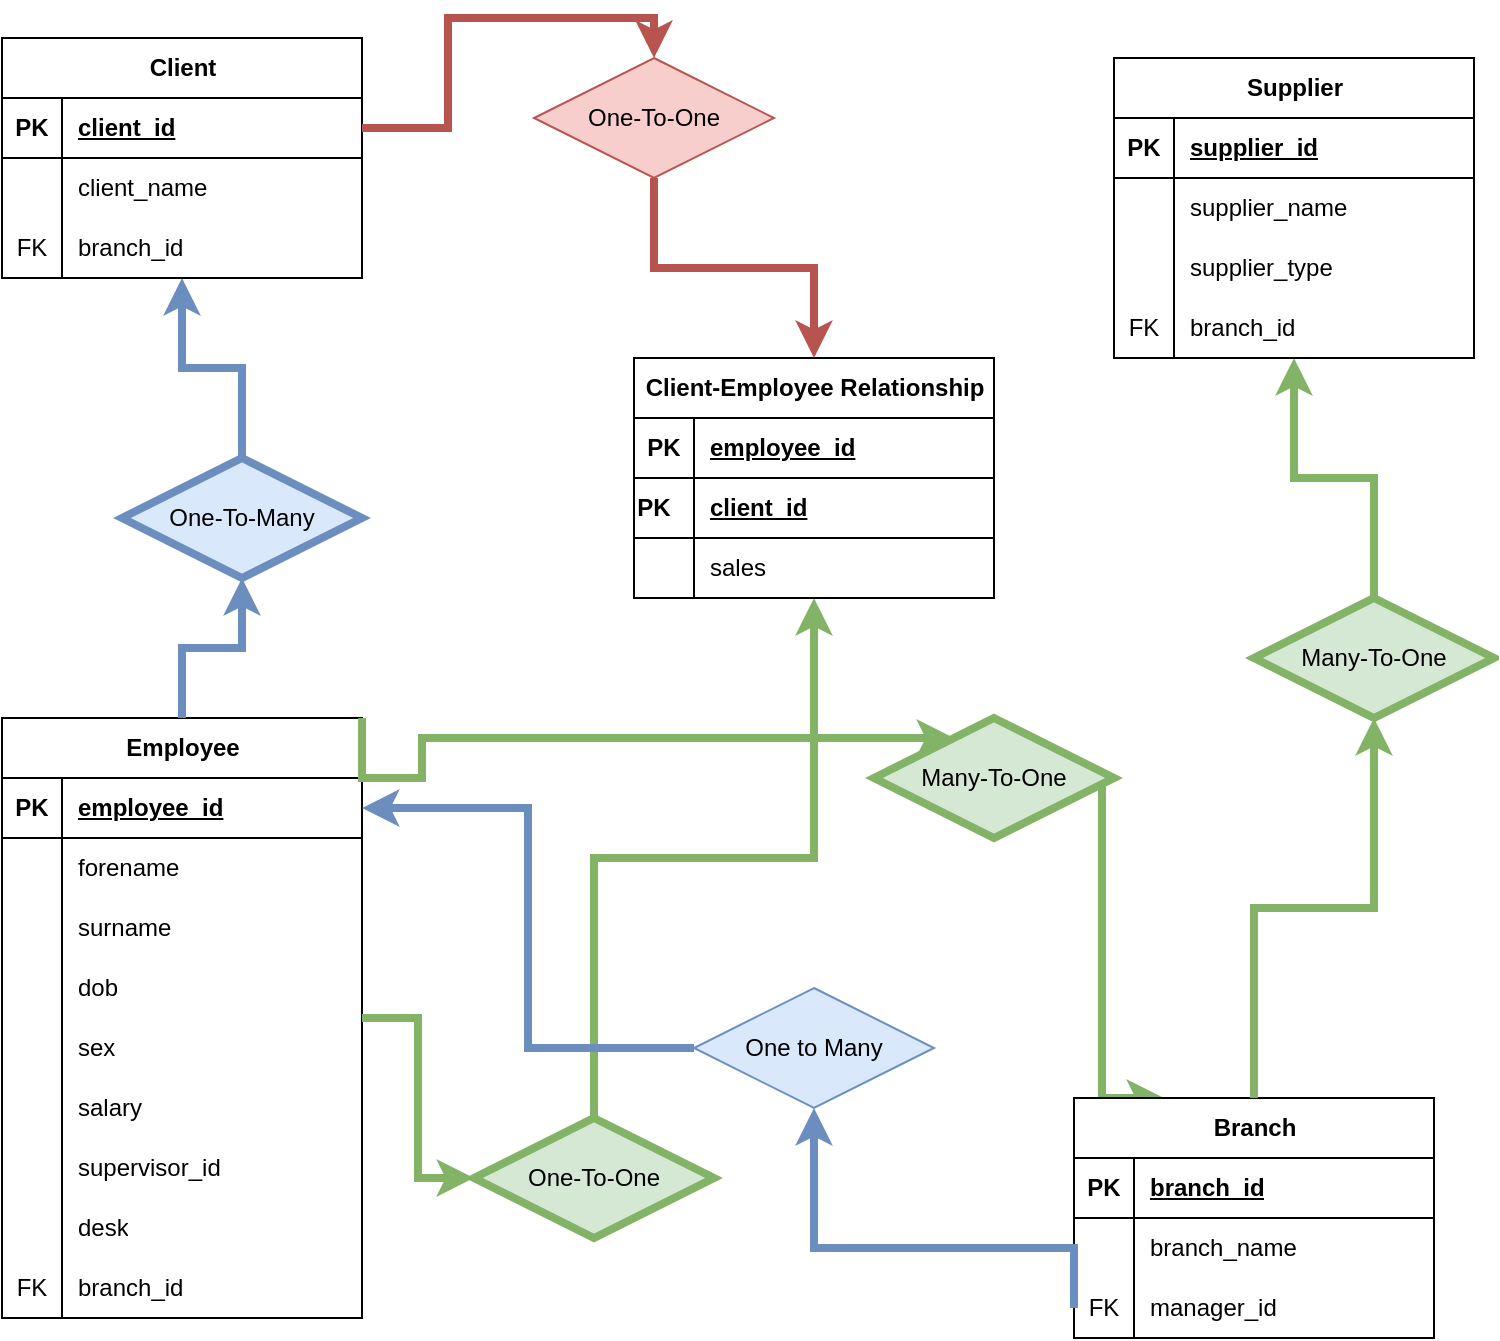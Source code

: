 <mxfile version="22.1.21" type="github">
  <diagram name="Page-1" id="Ivd2kN72ZXVBFJzlv6gM">
    <mxGraphModel dx="1222" dy="705" grid="1" gridSize="10" guides="1" tooltips="1" connect="1" arrows="1" fold="1" page="1" pageScale="1" pageWidth="827" pageHeight="1169" math="0" shadow="0">
      <root>
        <mxCell id="0" />
        <mxCell id="1" parent="0" />
        <mxCell id="-5LvpAaxsUJWu0j_Ak5H-147" value="" style="edgeStyle=orthogonalEdgeStyle;rounded=0;orthogonalLoop=1;jettySize=auto;html=1;fillColor=#dae8fc;strokeColor=#6c8ebf;strokeWidth=4;" parent="1" source="-5LvpAaxsUJWu0j_Ak5H-156" target="-5LvpAaxsUJWu0j_Ak5H-119" edge="1">
          <mxGeometry relative="1" as="geometry" />
        </mxCell>
        <mxCell id="-5LvpAaxsUJWu0j_Ak5H-160" style="edgeStyle=orthogonalEdgeStyle;rounded=0;orthogonalLoop=1;jettySize=auto;html=1;exitX=1;exitY=0;exitDx=0;exitDy=0;entryX=0.25;entryY=0;entryDx=0;entryDy=0;fillColor=#d5e8d4;strokeColor=#82b366;strokeWidth=4;" parent="1" source="-5LvpAaxsUJWu0j_Ak5H-162" target="-5LvpAaxsUJWu0j_Ak5H-53" edge="1">
          <mxGeometry relative="1" as="geometry">
            <Array as="points">
              <mxPoint x="574" y="420" />
            </Array>
          </mxGeometry>
        </mxCell>
        <mxCell id="5ivdKzWZ7dn-Rxlnc6gJ-32" value="" style="edgeStyle=orthogonalEdgeStyle;rounded=0;orthogonalLoop=1;jettySize=auto;html=1;fillColor=#d5e8d4;strokeColor=#82b366;strokeWidth=4;" edge="1" parent="1" source="5ivdKzWZ7dn-Rxlnc6gJ-54" target="5ivdKzWZ7dn-Rxlnc6gJ-4">
          <mxGeometry relative="1" as="geometry" />
        </mxCell>
        <mxCell id="-5LvpAaxsUJWu0j_Ak5H-7" value="Employee" style="shape=table;startSize=30;container=1;collapsible=1;childLayout=tableLayout;fixedRows=1;rowLines=0;fontStyle=1;align=center;resizeLast=1;html=1;" parent="1" vertex="1">
          <mxGeometry x="24" y="390" width="180" height="300" as="geometry" />
        </mxCell>
        <mxCell id="-5LvpAaxsUJWu0j_Ak5H-8" value="" style="shape=tableRow;horizontal=0;startSize=0;swimlaneHead=0;swimlaneBody=0;fillColor=none;collapsible=0;dropTarget=0;points=[[0,0.5],[1,0.5]];portConstraint=eastwest;top=0;left=0;right=0;bottom=1;" parent="-5LvpAaxsUJWu0j_Ak5H-7" vertex="1">
          <mxGeometry y="30" width="180" height="30" as="geometry" />
        </mxCell>
        <mxCell id="-5LvpAaxsUJWu0j_Ak5H-9" value="PK" style="shape=partialRectangle;connectable=0;fillColor=none;top=0;left=0;bottom=0;right=0;fontStyle=1;overflow=hidden;whiteSpace=wrap;html=1;" parent="-5LvpAaxsUJWu0j_Ak5H-8" vertex="1">
          <mxGeometry width="30" height="30" as="geometry">
            <mxRectangle width="30" height="30" as="alternateBounds" />
          </mxGeometry>
        </mxCell>
        <mxCell id="-5LvpAaxsUJWu0j_Ak5H-10" value="employee_id" style="shape=partialRectangle;connectable=0;fillColor=none;top=0;left=0;bottom=0;right=0;align=left;spacingLeft=6;fontStyle=5;overflow=hidden;whiteSpace=wrap;html=1;" parent="-5LvpAaxsUJWu0j_Ak5H-8" vertex="1">
          <mxGeometry x="30" width="150" height="30" as="geometry">
            <mxRectangle width="150" height="30" as="alternateBounds" />
          </mxGeometry>
        </mxCell>
        <mxCell id="-5LvpAaxsUJWu0j_Ak5H-11" value="" style="shape=tableRow;horizontal=0;startSize=0;swimlaneHead=0;swimlaneBody=0;fillColor=none;collapsible=0;dropTarget=0;points=[[0,0.5],[1,0.5]];portConstraint=eastwest;top=0;left=0;right=0;bottom=0;" parent="-5LvpAaxsUJWu0j_Ak5H-7" vertex="1">
          <mxGeometry y="60" width="180" height="30" as="geometry" />
        </mxCell>
        <mxCell id="-5LvpAaxsUJWu0j_Ak5H-12" value="" style="shape=partialRectangle;connectable=0;fillColor=none;top=0;left=0;bottom=0;right=0;editable=1;overflow=hidden;whiteSpace=wrap;html=1;" parent="-5LvpAaxsUJWu0j_Ak5H-11" vertex="1">
          <mxGeometry width="30" height="30" as="geometry">
            <mxRectangle width="30" height="30" as="alternateBounds" />
          </mxGeometry>
        </mxCell>
        <mxCell id="-5LvpAaxsUJWu0j_Ak5H-13" value="forename" style="shape=partialRectangle;connectable=0;fillColor=none;top=0;left=0;bottom=0;right=0;align=left;spacingLeft=6;overflow=hidden;whiteSpace=wrap;html=1;" parent="-5LvpAaxsUJWu0j_Ak5H-11" vertex="1">
          <mxGeometry x="30" width="150" height="30" as="geometry">
            <mxRectangle width="150" height="30" as="alternateBounds" />
          </mxGeometry>
        </mxCell>
        <mxCell id="-5LvpAaxsUJWu0j_Ak5H-14" value="" style="shape=tableRow;horizontal=0;startSize=0;swimlaneHead=0;swimlaneBody=0;fillColor=none;collapsible=0;dropTarget=0;points=[[0,0.5],[1,0.5]];portConstraint=eastwest;top=0;left=0;right=0;bottom=0;" parent="-5LvpAaxsUJWu0j_Ak5H-7" vertex="1">
          <mxGeometry y="90" width="180" height="30" as="geometry" />
        </mxCell>
        <mxCell id="-5LvpAaxsUJWu0j_Ak5H-15" value="" style="shape=partialRectangle;connectable=0;fillColor=none;top=0;left=0;bottom=0;right=0;editable=1;overflow=hidden;whiteSpace=wrap;html=1;" parent="-5LvpAaxsUJWu0j_Ak5H-14" vertex="1">
          <mxGeometry width="30" height="30" as="geometry">
            <mxRectangle width="30" height="30" as="alternateBounds" />
          </mxGeometry>
        </mxCell>
        <mxCell id="-5LvpAaxsUJWu0j_Ak5H-16" value="surname" style="shape=partialRectangle;connectable=0;fillColor=none;top=0;left=0;bottom=0;right=0;align=left;spacingLeft=6;overflow=hidden;whiteSpace=wrap;html=1;" parent="-5LvpAaxsUJWu0j_Ak5H-14" vertex="1">
          <mxGeometry x="30" width="150" height="30" as="geometry">
            <mxRectangle width="150" height="30" as="alternateBounds" />
          </mxGeometry>
        </mxCell>
        <mxCell id="-5LvpAaxsUJWu0j_Ak5H-17" value="" style="shape=tableRow;horizontal=0;startSize=0;swimlaneHead=0;swimlaneBody=0;fillColor=none;collapsible=0;dropTarget=0;points=[[0,0.5],[1,0.5]];portConstraint=eastwest;top=0;left=0;right=0;bottom=0;" parent="-5LvpAaxsUJWu0j_Ak5H-7" vertex="1">
          <mxGeometry y="120" width="180" height="30" as="geometry" />
        </mxCell>
        <mxCell id="-5LvpAaxsUJWu0j_Ak5H-18" value="" style="shape=partialRectangle;connectable=0;fillColor=none;top=0;left=0;bottom=0;right=0;editable=1;overflow=hidden;whiteSpace=wrap;html=1;" parent="-5LvpAaxsUJWu0j_Ak5H-17" vertex="1">
          <mxGeometry width="30" height="30" as="geometry">
            <mxRectangle width="30" height="30" as="alternateBounds" />
          </mxGeometry>
        </mxCell>
        <mxCell id="-5LvpAaxsUJWu0j_Ak5H-19" value="dob" style="shape=partialRectangle;connectable=0;fillColor=none;top=0;left=0;bottom=0;right=0;align=left;spacingLeft=6;overflow=hidden;whiteSpace=wrap;html=1;" parent="-5LvpAaxsUJWu0j_Ak5H-17" vertex="1">
          <mxGeometry x="30" width="150" height="30" as="geometry">
            <mxRectangle width="150" height="30" as="alternateBounds" />
          </mxGeometry>
        </mxCell>
        <mxCell id="-5LvpAaxsUJWu0j_Ak5H-37" style="shape=tableRow;horizontal=0;startSize=0;swimlaneHead=0;swimlaneBody=0;fillColor=none;collapsible=0;dropTarget=0;points=[[0,0.5],[1,0.5]];portConstraint=eastwest;top=0;left=0;right=0;bottom=0;" parent="-5LvpAaxsUJWu0j_Ak5H-7" vertex="1">
          <mxGeometry y="150" width="180" height="30" as="geometry" />
        </mxCell>
        <mxCell id="-5LvpAaxsUJWu0j_Ak5H-38" style="shape=partialRectangle;connectable=0;fillColor=none;top=0;left=0;bottom=0;right=0;editable=1;overflow=hidden;whiteSpace=wrap;html=1;" parent="-5LvpAaxsUJWu0j_Ak5H-37" vertex="1">
          <mxGeometry width="30" height="30" as="geometry">
            <mxRectangle width="30" height="30" as="alternateBounds" />
          </mxGeometry>
        </mxCell>
        <mxCell id="-5LvpAaxsUJWu0j_Ak5H-39" value="sex&lt;span style=&quot;white-space: pre;&quot;&gt;&#x9;&lt;/span&gt;" style="shape=partialRectangle;connectable=0;fillColor=none;top=0;left=0;bottom=0;right=0;align=left;spacingLeft=6;overflow=hidden;whiteSpace=wrap;html=1;" parent="-5LvpAaxsUJWu0j_Ak5H-37" vertex="1">
          <mxGeometry x="30" width="150" height="30" as="geometry">
            <mxRectangle width="150" height="30" as="alternateBounds" />
          </mxGeometry>
        </mxCell>
        <mxCell id="-5LvpAaxsUJWu0j_Ak5H-40" style="shape=tableRow;horizontal=0;startSize=0;swimlaneHead=0;swimlaneBody=0;fillColor=none;collapsible=0;dropTarget=0;points=[[0,0.5],[1,0.5]];portConstraint=eastwest;top=0;left=0;right=0;bottom=0;" parent="-5LvpAaxsUJWu0j_Ak5H-7" vertex="1">
          <mxGeometry y="180" width="180" height="30" as="geometry" />
        </mxCell>
        <mxCell id="-5LvpAaxsUJWu0j_Ak5H-41" style="shape=partialRectangle;connectable=0;fillColor=none;top=0;left=0;bottom=0;right=0;editable=1;overflow=hidden;whiteSpace=wrap;html=1;" parent="-5LvpAaxsUJWu0j_Ak5H-40" vertex="1">
          <mxGeometry width="30" height="30" as="geometry">
            <mxRectangle width="30" height="30" as="alternateBounds" />
          </mxGeometry>
        </mxCell>
        <mxCell id="-5LvpAaxsUJWu0j_Ak5H-42" value="salary" style="shape=partialRectangle;connectable=0;fillColor=none;top=0;left=0;bottom=0;right=0;align=left;spacingLeft=6;overflow=hidden;whiteSpace=wrap;html=1;" parent="-5LvpAaxsUJWu0j_Ak5H-40" vertex="1">
          <mxGeometry x="30" width="150" height="30" as="geometry">
            <mxRectangle width="150" height="30" as="alternateBounds" />
          </mxGeometry>
        </mxCell>
        <mxCell id="-5LvpAaxsUJWu0j_Ak5H-43" style="shape=tableRow;horizontal=0;startSize=0;swimlaneHead=0;swimlaneBody=0;fillColor=none;collapsible=0;dropTarget=0;points=[[0,0.5],[1,0.5]];portConstraint=eastwest;top=0;left=0;right=0;bottom=0;" parent="-5LvpAaxsUJWu0j_Ak5H-7" vertex="1">
          <mxGeometry y="210" width="180" height="30" as="geometry" />
        </mxCell>
        <mxCell id="-5LvpAaxsUJWu0j_Ak5H-44" style="shape=partialRectangle;connectable=0;fillColor=none;top=0;left=0;bottom=0;right=0;editable=1;overflow=hidden;whiteSpace=wrap;html=1;" parent="-5LvpAaxsUJWu0j_Ak5H-43" vertex="1">
          <mxGeometry width="30" height="30" as="geometry">
            <mxRectangle width="30" height="30" as="alternateBounds" />
          </mxGeometry>
        </mxCell>
        <mxCell id="-5LvpAaxsUJWu0j_Ak5H-45" value="supervisor_id" style="shape=partialRectangle;connectable=0;fillColor=none;top=0;left=0;bottom=0;right=0;align=left;spacingLeft=6;overflow=hidden;whiteSpace=wrap;html=1;" parent="-5LvpAaxsUJWu0j_Ak5H-43" vertex="1">
          <mxGeometry x="30" width="150" height="30" as="geometry">
            <mxRectangle width="150" height="30" as="alternateBounds" />
          </mxGeometry>
        </mxCell>
        <mxCell id="-5LvpAaxsUJWu0j_Ak5H-113" style="shape=tableRow;horizontal=0;startSize=0;swimlaneHead=0;swimlaneBody=0;fillColor=none;collapsible=0;dropTarget=0;points=[[0,0.5],[1,0.5]];portConstraint=eastwest;top=0;left=0;right=0;bottom=0;" parent="-5LvpAaxsUJWu0j_Ak5H-7" vertex="1">
          <mxGeometry y="240" width="180" height="30" as="geometry" />
        </mxCell>
        <mxCell id="-5LvpAaxsUJWu0j_Ak5H-114" style="shape=partialRectangle;connectable=0;fillColor=none;top=0;left=0;bottom=0;right=0;editable=1;overflow=hidden;whiteSpace=wrap;html=1;" parent="-5LvpAaxsUJWu0j_Ak5H-113" vertex="1">
          <mxGeometry width="30" height="30" as="geometry">
            <mxRectangle width="30" height="30" as="alternateBounds" />
          </mxGeometry>
        </mxCell>
        <mxCell id="-5LvpAaxsUJWu0j_Ak5H-115" value="desk" style="shape=partialRectangle;connectable=0;fillColor=none;top=0;left=0;bottom=0;right=0;align=left;spacingLeft=6;overflow=hidden;whiteSpace=wrap;html=1;" parent="-5LvpAaxsUJWu0j_Ak5H-113" vertex="1">
          <mxGeometry x="30" width="150" height="30" as="geometry">
            <mxRectangle width="150" height="30" as="alternateBounds" />
          </mxGeometry>
        </mxCell>
        <mxCell id="-5LvpAaxsUJWu0j_Ak5H-46" style="shape=tableRow;horizontal=0;startSize=0;swimlaneHead=0;swimlaneBody=0;fillColor=none;collapsible=0;dropTarget=0;points=[[0,0.5],[1,0.5]];portConstraint=eastwest;top=0;left=0;right=0;bottom=0;" parent="-5LvpAaxsUJWu0j_Ak5H-7" vertex="1">
          <mxGeometry y="270" width="180" height="30" as="geometry" />
        </mxCell>
        <mxCell id="-5LvpAaxsUJWu0j_Ak5H-47" value="FK" style="shape=partialRectangle;connectable=0;fillColor=none;top=0;left=0;bottom=0;right=0;editable=1;overflow=hidden;whiteSpace=wrap;html=1;" parent="-5LvpAaxsUJWu0j_Ak5H-46" vertex="1">
          <mxGeometry width="30" height="30" as="geometry">
            <mxRectangle width="30" height="30" as="alternateBounds" />
          </mxGeometry>
        </mxCell>
        <mxCell id="-5LvpAaxsUJWu0j_Ak5H-48" value="branch_id" style="shape=partialRectangle;connectable=0;fillColor=none;top=0;left=0;bottom=0;right=0;align=left;spacingLeft=6;overflow=hidden;whiteSpace=wrap;html=1;" parent="-5LvpAaxsUJWu0j_Ak5H-46" vertex="1">
          <mxGeometry x="30" width="150" height="30" as="geometry">
            <mxRectangle width="150" height="30" as="alternateBounds" />
          </mxGeometry>
        </mxCell>
        <mxCell id="-5LvpAaxsUJWu0j_Ak5H-100" value="" style="edgeStyle=orthogonalEdgeStyle;rounded=0;orthogonalLoop=1;jettySize=auto;html=1;fillColor=#d5e8d4;strokeColor=#82b366;strokeWidth=4;" parent="1" source="-5LvpAaxsUJWu0j_Ak5H-117" target="-5LvpAaxsUJWu0j_Ak5H-90" edge="1">
          <mxGeometry relative="1" as="geometry" />
        </mxCell>
        <mxCell id="-5LvpAaxsUJWu0j_Ak5H-53" value="Branch" style="shape=table;startSize=30;container=1;collapsible=1;childLayout=tableLayout;fixedRows=1;rowLines=0;fontStyle=1;align=center;resizeLast=1;html=1;" parent="1" vertex="1">
          <mxGeometry x="560" y="580" width="180" height="120" as="geometry" />
        </mxCell>
        <mxCell id="-5LvpAaxsUJWu0j_Ak5H-54" value="" style="shape=tableRow;horizontal=0;startSize=0;swimlaneHead=0;swimlaneBody=0;fillColor=none;collapsible=0;dropTarget=0;points=[[0,0.5],[1,0.5]];portConstraint=eastwest;top=0;left=0;right=0;bottom=1;" parent="-5LvpAaxsUJWu0j_Ak5H-53" vertex="1">
          <mxGeometry y="30" width="180" height="30" as="geometry" />
        </mxCell>
        <mxCell id="-5LvpAaxsUJWu0j_Ak5H-55" value="PK" style="shape=partialRectangle;connectable=0;fillColor=none;top=0;left=0;bottom=0;right=0;fontStyle=1;overflow=hidden;whiteSpace=wrap;html=1;" parent="-5LvpAaxsUJWu0j_Ak5H-54" vertex="1">
          <mxGeometry width="30" height="30" as="geometry">
            <mxRectangle width="30" height="30" as="alternateBounds" />
          </mxGeometry>
        </mxCell>
        <mxCell id="-5LvpAaxsUJWu0j_Ak5H-56" value="branch_id" style="shape=partialRectangle;connectable=0;fillColor=none;top=0;left=0;bottom=0;right=0;align=left;spacingLeft=6;fontStyle=5;overflow=hidden;whiteSpace=wrap;html=1;" parent="-5LvpAaxsUJWu0j_Ak5H-54" vertex="1">
          <mxGeometry x="30" width="150" height="30" as="geometry">
            <mxRectangle width="150" height="30" as="alternateBounds" />
          </mxGeometry>
        </mxCell>
        <mxCell id="-5LvpAaxsUJWu0j_Ak5H-57" value="" style="shape=tableRow;horizontal=0;startSize=0;swimlaneHead=0;swimlaneBody=0;fillColor=none;collapsible=0;dropTarget=0;points=[[0,0.5],[1,0.5]];portConstraint=eastwest;top=0;left=0;right=0;bottom=0;" parent="-5LvpAaxsUJWu0j_Ak5H-53" vertex="1">
          <mxGeometry y="60" width="180" height="30" as="geometry" />
        </mxCell>
        <mxCell id="-5LvpAaxsUJWu0j_Ak5H-58" value="" style="shape=partialRectangle;connectable=0;fillColor=none;top=0;left=0;bottom=0;right=0;editable=1;overflow=hidden;whiteSpace=wrap;html=1;" parent="-5LvpAaxsUJWu0j_Ak5H-57" vertex="1">
          <mxGeometry width="30" height="30" as="geometry">
            <mxRectangle width="30" height="30" as="alternateBounds" />
          </mxGeometry>
        </mxCell>
        <mxCell id="-5LvpAaxsUJWu0j_Ak5H-59" value="branch_name" style="shape=partialRectangle;connectable=0;fillColor=none;top=0;left=0;bottom=0;right=0;align=left;spacingLeft=6;overflow=hidden;whiteSpace=wrap;html=1;" parent="-5LvpAaxsUJWu0j_Ak5H-57" vertex="1">
          <mxGeometry x="30" width="150" height="30" as="geometry">
            <mxRectangle width="150" height="30" as="alternateBounds" />
          </mxGeometry>
        </mxCell>
        <mxCell id="-5LvpAaxsUJWu0j_Ak5H-60" value="" style="shape=tableRow;horizontal=0;startSize=0;swimlaneHead=0;swimlaneBody=0;fillColor=none;collapsible=0;dropTarget=0;points=[[0,0.5],[1,0.5]];portConstraint=eastwest;top=0;left=0;right=0;bottom=0;" parent="-5LvpAaxsUJWu0j_Ak5H-53" vertex="1">
          <mxGeometry y="90" width="180" height="30" as="geometry" />
        </mxCell>
        <mxCell id="-5LvpAaxsUJWu0j_Ak5H-61" value="FK" style="shape=partialRectangle;connectable=0;fillColor=none;top=0;left=0;bottom=0;right=0;editable=1;overflow=hidden;whiteSpace=wrap;html=1;" parent="-5LvpAaxsUJWu0j_Ak5H-60" vertex="1">
          <mxGeometry width="30" height="30" as="geometry">
            <mxRectangle width="30" height="30" as="alternateBounds" />
          </mxGeometry>
        </mxCell>
        <mxCell id="-5LvpAaxsUJWu0j_Ak5H-62" value="manager_id" style="shape=partialRectangle;connectable=0;fillColor=none;top=0;left=0;bottom=0;right=0;align=left;spacingLeft=6;overflow=hidden;whiteSpace=wrap;html=1;" parent="-5LvpAaxsUJWu0j_Ak5H-60" vertex="1">
          <mxGeometry x="30" width="150" height="30" as="geometry">
            <mxRectangle width="150" height="30" as="alternateBounds" />
          </mxGeometry>
        </mxCell>
        <mxCell id="-5LvpAaxsUJWu0j_Ak5H-90" value="Supplier" style="shape=table;startSize=30;container=1;collapsible=1;childLayout=tableLayout;fixedRows=1;rowLines=0;fontStyle=1;align=center;resizeLast=1;html=1;" parent="1" vertex="1">
          <mxGeometry x="580" y="60" width="180" height="150" as="geometry" />
        </mxCell>
        <mxCell id="-5LvpAaxsUJWu0j_Ak5H-91" value="" style="shape=tableRow;horizontal=0;startSize=0;swimlaneHead=0;swimlaneBody=0;fillColor=none;collapsible=0;dropTarget=0;points=[[0,0.5],[1,0.5]];portConstraint=eastwest;top=0;left=0;right=0;bottom=1;" parent="-5LvpAaxsUJWu0j_Ak5H-90" vertex="1">
          <mxGeometry y="30" width="180" height="30" as="geometry" />
        </mxCell>
        <mxCell id="-5LvpAaxsUJWu0j_Ak5H-92" value="PK" style="shape=partialRectangle;connectable=0;fillColor=none;top=0;left=0;bottom=0;right=0;fontStyle=1;overflow=hidden;whiteSpace=wrap;html=1;" parent="-5LvpAaxsUJWu0j_Ak5H-91" vertex="1">
          <mxGeometry width="30" height="30" as="geometry">
            <mxRectangle width="30" height="30" as="alternateBounds" />
          </mxGeometry>
        </mxCell>
        <mxCell id="-5LvpAaxsUJWu0j_Ak5H-93" value="supplier_id" style="shape=partialRectangle;connectable=0;fillColor=none;top=0;left=0;bottom=0;right=0;align=left;spacingLeft=6;fontStyle=5;overflow=hidden;whiteSpace=wrap;html=1;" parent="-5LvpAaxsUJWu0j_Ak5H-91" vertex="1">
          <mxGeometry x="30" width="150" height="30" as="geometry">
            <mxRectangle width="150" height="30" as="alternateBounds" />
          </mxGeometry>
        </mxCell>
        <mxCell id="-5LvpAaxsUJWu0j_Ak5H-94" value="" style="shape=tableRow;horizontal=0;startSize=0;swimlaneHead=0;swimlaneBody=0;fillColor=none;collapsible=0;dropTarget=0;points=[[0,0.5],[1,0.5]];portConstraint=eastwest;top=0;left=0;right=0;bottom=0;" parent="-5LvpAaxsUJWu0j_Ak5H-90" vertex="1">
          <mxGeometry y="60" width="180" height="30" as="geometry" />
        </mxCell>
        <mxCell id="-5LvpAaxsUJWu0j_Ak5H-95" value="" style="shape=partialRectangle;connectable=0;fillColor=none;top=0;left=0;bottom=0;right=0;editable=1;overflow=hidden;whiteSpace=wrap;html=1;" parent="-5LvpAaxsUJWu0j_Ak5H-94" vertex="1">
          <mxGeometry width="30" height="30" as="geometry">
            <mxRectangle width="30" height="30" as="alternateBounds" />
          </mxGeometry>
        </mxCell>
        <mxCell id="-5LvpAaxsUJWu0j_Ak5H-96" value="supplier_name" style="shape=partialRectangle;connectable=0;fillColor=none;top=0;left=0;bottom=0;right=0;align=left;spacingLeft=6;overflow=hidden;whiteSpace=wrap;html=1;" parent="-5LvpAaxsUJWu0j_Ak5H-94" vertex="1">
          <mxGeometry x="30" width="150" height="30" as="geometry">
            <mxRectangle width="150" height="30" as="alternateBounds" />
          </mxGeometry>
        </mxCell>
        <mxCell id="-5LvpAaxsUJWu0j_Ak5H-107" style="shape=tableRow;horizontal=0;startSize=0;swimlaneHead=0;swimlaneBody=0;fillColor=none;collapsible=0;dropTarget=0;points=[[0,0.5],[1,0.5]];portConstraint=eastwest;top=0;left=0;right=0;bottom=0;" parent="-5LvpAaxsUJWu0j_Ak5H-90" vertex="1">
          <mxGeometry y="90" width="180" height="30" as="geometry" />
        </mxCell>
        <mxCell id="-5LvpAaxsUJWu0j_Ak5H-108" style="shape=partialRectangle;connectable=0;fillColor=none;top=0;left=0;bottom=0;right=0;editable=1;overflow=hidden;whiteSpace=wrap;html=1;" parent="-5LvpAaxsUJWu0j_Ak5H-107" vertex="1">
          <mxGeometry width="30" height="30" as="geometry">
            <mxRectangle width="30" height="30" as="alternateBounds" />
          </mxGeometry>
        </mxCell>
        <mxCell id="-5LvpAaxsUJWu0j_Ak5H-109" value="supplier_type" style="shape=partialRectangle;connectable=0;fillColor=none;top=0;left=0;bottom=0;right=0;align=left;spacingLeft=6;overflow=hidden;whiteSpace=wrap;html=1;" parent="-5LvpAaxsUJWu0j_Ak5H-107" vertex="1">
          <mxGeometry x="30" width="150" height="30" as="geometry">
            <mxRectangle width="150" height="30" as="alternateBounds" />
          </mxGeometry>
        </mxCell>
        <mxCell id="-5LvpAaxsUJWu0j_Ak5H-97" value="" style="shape=tableRow;horizontal=0;startSize=0;swimlaneHead=0;swimlaneBody=0;fillColor=none;collapsible=0;dropTarget=0;points=[[0,0.5],[1,0.5]];portConstraint=eastwest;top=0;left=0;right=0;bottom=0;" parent="-5LvpAaxsUJWu0j_Ak5H-90" vertex="1">
          <mxGeometry y="120" width="180" height="30" as="geometry" />
        </mxCell>
        <mxCell id="-5LvpAaxsUJWu0j_Ak5H-98" value="FK" style="shape=partialRectangle;connectable=0;fillColor=none;top=0;left=0;bottom=0;right=0;editable=1;overflow=hidden;whiteSpace=wrap;html=1;" parent="-5LvpAaxsUJWu0j_Ak5H-97" vertex="1">
          <mxGeometry width="30" height="30" as="geometry">
            <mxRectangle width="30" height="30" as="alternateBounds" />
          </mxGeometry>
        </mxCell>
        <mxCell id="-5LvpAaxsUJWu0j_Ak5H-99" value="branch_id" style="shape=partialRectangle;connectable=0;fillColor=none;top=0;left=0;bottom=0;right=0;align=left;spacingLeft=6;overflow=hidden;whiteSpace=wrap;html=1;" parent="-5LvpAaxsUJWu0j_Ak5H-97" vertex="1">
          <mxGeometry x="30" width="150" height="30" as="geometry">
            <mxRectangle width="150" height="30" as="alternateBounds" />
          </mxGeometry>
        </mxCell>
        <mxCell id="-5LvpAaxsUJWu0j_Ak5H-116" value="" style="edgeStyle=orthogonalEdgeStyle;rounded=0;orthogonalLoop=1;jettySize=auto;html=1;fillColor=#d5e8d4;strokeColor=#82b366;strokeWidth=4;" parent="1" source="-5LvpAaxsUJWu0j_Ak5H-53" target="-5LvpAaxsUJWu0j_Ak5H-117" edge="1">
          <mxGeometry relative="1" as="geometry">
            <mxPoint x="619" y="560" as="sourcePoint" />
            <mxPoint x="659" y="300" as="targetPoint" />
          </mxGeometry>
        </mxCell>
        <mxCell id="-5LvpAaxsUJWu0j_Ak5H-117" value="Many-To-One" style="shape=rhombus;perimeter=rhombusPerimeter;whiteSpace=wrap;html=1;align=center;fillColor=#d5e8d4;strokeColor=#82b366;strokeWidth=4;" parent="1" vertex="1">
          <mxGeometry x="650" y="330" width="120" height="60" as="geometry" />
        </mxCell>
        <mxCell id="-5LvpAaxsUJWu0j_Ak5H-119" value="Client" style="shape=table;startSize=30;container=1;collapsible=1;childLayout=tableLayout;fixedRows=1;rowLines=0;fontStyle=1;align=center;resizeLast=1;html=1;" parent="1" vertex="1">
          <mxGeometry x="24" y="50" width="180" height="120" as="geometry" />
        </mxCell>
        <mxCell id="-5LvpAaxsUJWu0j_Ak5H-120" value="" style="shape=tableRow;horizontal=0;startSize=0;swimlaneHead=0;swimlaneBody=0;fillColor=none;collapsible=0;dropTarget=0;points=[[0,0.5],[1,0.5]];portConstraint=eastwest;top=0;left=0;right=0;bottom=1;" parent="-5LvpAaxsUJWu0j_Ak5H-119" vertex="1">
          <mxGeometry y="30" width="180" height="30" as="geometry" />
        </mxCell>
        <mxCell id="-5LvpAaxsUJWu0j_Ak5H-121" value="PK" style="shape=partialRectangle;connectable=0;fillColor=none;top=0;left=0;bottom=0;right=0;fontStyle=1;overflow=hidden;whiteSpace=wrap;html=1;" parent="-5LvpAaxsUJWu0j_Ak5H-120" vertex="1">
          <mxGeometry width="30" height="30" as="geometry">
            <mxRectangle width="30" height="30" as="alternateBounds" />
          </mxGeometry>
        </mxCell>
        <mxCell id="-5LvpAaxsUJWu0j_Ak5H-122" value="client_id" style="shape=partialRectangle;connectable=0;fillColor=none;top=0;left=0;bottom=0;right=0;align=left;spacingLeft=6;fontStyle=5;overflow=hidden;whiteSpace=wrap;html=1;" parent="-5LvpAaxsUJWu0j_Ak5H-120" vertex="1">
          <mxGeometry x="30" width="150" height="30" as="geometry">
            <mxRectangle width="150" height="30" as="alternateBounds" />
          </mxGeometry>
        </mxCell>
        <mxCell id="-5LvpAaxsUJWu0j_Ak5H-123" value="" style="shape=tableRow;horizontal=0;startSize=0;swimlaneHead=0;swimlaneBody=0;fillColor=none;collapsible=0;dropTarget=0;points=[[0,0.5],[1,0.5]];portConstraint=eastwest;top=0;left=0;right=0;bottom=0;" parent="-5LvpAaxsUJWu0j_Ak5H-119" vertex="1">
          <mxGeometry y="60" width="180" height="30" as="geometry" />
        </mxCell>
        <mxCell id="-5LvpAaxsUJWu0j_Ak5H-124" value="" style="shape=partialRectangle;connectable=0;fillColor=none;top=0;left=0;bottom=0;right=0;editable=1;overflow=hidden;whiteSpace=wrap;html=1;" parent="-5LvpAaxsUJWu0j_Ak5H-123" vertex="1">
          <mxGeometry width="30" height="30" as="geometry">
            <mxRectangle width="30" height="30" as="alternateBounds" />
          </mxGeometry>
        </mxCell>
        <mxCell id="-5LvpAaxsUJWu0j_Ak5H-125" value="client_name" style="shape=partialRectangle;connectable=0;fillColor=none;top=0;left=0;bottom=0;right=0;align=left;spacingLeft=6;overflow=hidden;whiteSpace=wrap;html=1;" parent="-5LvpAaxsUJWu0j_Ak5H-123" vertex="1">
          <mxGeometry x="30" width="150" height="30" as="geometry">
            <mxRectangle width="150" height="30" as="alternateBounds" />
          </mxGeometry>
        </mxCell>
        <mxCell id="-5LvpAaxsUJWu0j_Ak5H-151" style="shape=tableRow;horizontal=0;startSize=0;swimlaneHead=0;swimlaneBody=0;fillColor=none;collapsible=0;dropTarget=0;points=[[0,0.5],[1,0.5]];portConstraint=eastwest;top=0;left=0;right=0;bottom=0;" parent="-5LvpAaxsUJWu0j_Ak5H-119" vertex="1">
          <mxGeometry y="90" width="180" height="30" as="geometry" />
        </mxCell>
        <mxCell id="-5LvpAaxsUJWu0j_Ak5H-152" value="FK" style="shape=partialRectangle;connectable=0;fillColor=none;top=0;left=0;bottom=0;right=0;editable=1;overflow=hidden;whiteSpace=wrap;html=1;" parent="-5LvpAaxsUJWu0j_Ak5H-151" vertex="1">
          <mxGeometry width="30" height="30" as="geometry">
            <mxRectangle width="30" height="30" as="alternateBounds" />
          </mxGeometry>
        </mxCell>
        <mxCell id="-5LvpAaxsUJWu0j_Ak5H-153" value="branch_id" style="shape=partialRectangle;connectable=0;fillColor=none;top=0;left=0;bottom=0;right=0;align=left;spacingLeft=6;overflow=hidden;whiteSpace=wrap;html=1;" parent="-5LvpAaxsUJWu0j_Ak5H-151" vertex="1">
          <mxGeometry x="30" width="150" height="30" as="geometry">
            <mxRectangle width="150" height="30" as="alternateBounds" />
          </mxGeometry>
        </mxCell>
        <mxCell id="-5LvpAaxsUJWu0j_Ak5H-155" value="" style="edgeStyle=orthogonalEdgeStyle;rounded=0;orthogonalLoop=1;jettySize=auto;html=1;fillColor=#dae8fc;strokeColor=#6c8ebf;strokeWidth=4;" parent="1" source="-5LvpAaxsUJWu0j_Ak5H-7" target="-5LvpAaxsUJWu0j_Ak5H-156" edge="1">
          <mxGeometry relative="1" as="geometry">
            <mxPoint x="144" y="400" as="sourcePoint" />
            <mxPoint x="300" y="230" as="targetPoint" />
          </mxGeometry>
        </mxCell>
        <mxCell id="-5LvpAaxsUJWu0j_Ak5H-156" value="One-To-Many" style="shape=rhombus;perimeter=rhombusPerimeter;whiteSpace=wrap;html=1;align=center;fillColor=#dae8fc;strokeColor=#6c8ebf;strokeWidth=4;" parent="1" vertex="1">
          <mxGeometry x="84" y="260" width="120" height="60" as="geometry" />
        </mxCell>
        <mxCell id="-5LvpAaxsUJWu0j_Ak5H-161" value="" style="edgeStyle=orthogonalEdgeStyle;rounded=0;orthogonalLoop=1;jettySize=auto;html=1;exitX=1;exitY=0;exitDx=0;exitDy=0;entryX=0.25;entryY=0;entryDx=0;entryDy=0;fillColor=#d5e8d4;strokeColor=#82b366;strokeWidth=4;" parent="1" source="-5LvpAaxsUJWu0j_Ak5H-7" target="-5LvpAaxsUJWu0j_Ak5H-162" edge="1">
          <mxGeometry relative="1" as="geometry">
            <mxPoint x="234" y="400" as="sourcePoint" />
            <mxPoint x="574" y="560" as="targetPoint" />
            <Array as="points">
              <mxPoint x="234" y="420" />
            </Array>
          </mxGeometry>
        </mxCell>
        <mxCell id="-5LvpAaxsUJWu0j_Ak5H-162" value="Many-To-One" style="shape=rhombus;perimeter=rhombusPerimeter;whiteSpace=wrap;html=1;align=center;fillColor=#d5e8d4;strokeColor=#82b366;strokeWidth=4;" parent="1" vertex="1">
          <mxGeometry x="460" y="390" width="120" height="60" as="geometry" />
        </mxCell>
        <mxCell id="5ivdKzWZ7dn-Rxlnc6gJ-4" value="Client-Employee Relationship" style="shape=table;startSize=30;container=1;collapsible=1;childLayout=tableLayout;fixedRows=1;rowLines=0;fontStyle=1;align=center;resizeLast=1;html=1;" vertex="1" parent="1">
          <mxGeometry x="340" y="210" width="180" height="120" as="geometry" />
        </mxCell>
        <mxCell id="5ivdKzWZ7dn-Rxlnc6gJ-5" value="" style="shape=tableRow;horizontal=0;startSize=0;swimlaneHead=0;swimlaneBody=0;fillColor=none;collapsible=0;dropTarget=0;points=[[0,0.5],[1,0.5]];portConstraint=eastwest;top=0;left=0;right=0;bottom=1;" vertex="1" parent="5ivdKzWZ7dn-Rxlnc6gJ-4">
          <mxGeometry y="30" width="180" height="30" as="geometry" />
        </mxCell>
        <mxCell id="5ivdKzWZ7dn-Rxlnc6gJ-6" value="PK" style="shape=partialRectangle;connectable=0;fillColor=none;top=0;left=0;bottom=0;right=0;fontStyle=1;overflow=hidden;whiteSpace=wrap;html=1;" vertex="1" parent="5ivdKzWZ7dn-Rxlnc6gJ-5">
          <mxGeometry width="30" height="30" as="geometry">
            <mxRectangle width="30" height="30" as="alternateBounds" />
          </mxGeometry>
        </mxCell>
        <mxCell id="5ivdKzWZ7dn-Rxlnc6gJ-7" value="employee_id" style="shape=partialRectangle;connectable=0;fillColor=none;top=0;left=0;bottom=0;right=0;align=left;spacingLeft=6;fontStyle=5;overflow=hidden;whiteSpace=wrap;html=1;" vertex="1" parent="5ivdKzWZ7dn-Rxlnc6gJ-5">
          <mxGeometry x="30" width="150" height="30" as="geometry">
            <mxRectangle width="150" height="30" as="alternateBounds" />
          </mxGeometry>
        </mxCell>
        <mxCell id="5ivdKzWZ7dn-Rxlnc6gJ-36" style="shape=tableRow;horizontal=0;startSize=0;swimlaneHead=0;swimlaneBody=0;fillColor=none;collapsible=0;dropTarget=0;points=[[0,0.5],[1,0.5]];portConstraint=eastwest;top=0;left=0;right=0;bottom=1;" vertex="1" parent="5ivdKzWZ7dn-Rxlnc6gJ-4">
          <mxGeometry y="60" width="180" height="30" as="geometry" />
        </mxCell>
        <mxCell id="5ivdKzWZ7dn-Rxlnc6gJ-37" value="PK&lt;span style=&quot;white-space: pre;&quot;&gt;&#x9;&lt;/span&gt;" style="shape=partialRectangle;connectable=0;fillColor=none;top=0;left=0;bottom=0;right=0;fontStyle=1;overflow=hidden;whiteSpace=wrap;html=1;" vertex="1" parent="5ivdKzWZ7dn-Rxlnc6gJ-36">
          <mxGeometry width="30" height="30" as="geometry">
            <mxRectangle width="30" height="30" as="alternateBounds" />
          </mxGeometry>
        </mxCell>
        <mxCell id="5ivdKzWZ7dn-Rxlnc6gJ-38" value="client_id" style="shape=partialRectangle;connectable=0;fillColor=none;top=0;left=0;bottom=0;right=0;align=left;spacingLeft=6;fontStyle=5;overflow=hidden;whiteSpace=wrap;html=1;" vertex="1" parent="5ivdKzWZ7dn-Rxlnc6gJ-36">
          <mxGeometry x="30" width="150" height="30" as="geometry">
            <mxRectangle width="150" height="30" as="alternateBounds" />
          </mxGeometry>
        </mxCell>
        <mxCell id="5ivdKzWZ7dn-Rxlnc6gJ-8" value="" style="shape=tableRow;horizontal=0;startSize=0;swimlaneHead=0;swimlaneBody=0;fillColor=none;collapsible=0;dropTarget=0;points=[[0,0.5],[1,0.5]];portConstraint=eastwest;top=0;left=0;right=0;bottom=0;" vertex="1" parent="5ivdKzWZ7dn-Rxlnc6gJ-4">
          <mxGeometry y="90" width="180" height="30" as="geometry" />
        </mxCell>
        <mxCell id="5ivdKzWZ7dn-Rxlnc6gJ-9" value="" style="shape=partialRectangle;connectable=0;fillColor=none;top=0;left=0;bottom=0;right=0;editable=1;overflow=hidden;whiteSpace=wrap;html=1;" vertex="1" parent="5ivdKzWZ7dn-Rxlnc6gJ-8">
          <mxGeometry width="30" height="30" as="geometry">
            <mxRectangle width="30" height="30" as="alternateBounds" />
          </mxGeometry>
        </mxCell>
        <mxCell id="5ivdKzWZ7dn-Rxlnc6gJ-10" value="sales" style="shape=partialRectangle;connectable=0;fillColor=none;top=0;left=0;bottom=0;right=0;align=left;spacingLeft=6;overflow=hidden;whiteSpace=wrap;html=1;" vertex="1" parent="5ivdKzWZ7dn-Rxlnc6gJ-8">
          <mxGeometry x="30" width="150" height="30" as="geometry">
            <mxRectangle width="150" height="30" as="alternateBounds" />
          </mxGeometry>
        </mxCell>
        <mxCell id="5ivdKzWZ7dn-Rxlnc6gJ-50" style="edgeStyle=orthogonalEdgeStyle;rounded=0;orthogonalLoop=1;jettySize=auto;html=1;entryX=0.5;entryY=0;entryDx=0;entryDy=0;fillColor=#f8cecc;strokeColor=#b85450;strokeWidth=4;" edge="1" parent="1" source="5ivdKzWZ7dn-Rxlnc6gJ-52" target="5ivdKzWZ7dn-Rxlnc6gJ-4">
          <mxGeometry relative="1" as="geometry" />
        </mxCell>
        <mxCell id="5ivdKzWZ7dn-Rxlnc6gJ-51" value="" style="edgeStyle=orthogonalEdgeStyle;rounded=0;orthogonalLoop=1;jettySize=auto;html=1;entryX=0.5;entryY=0;entryDx=0;entryDy=0;fillColor=#f8cecc;strokeColor=#b85450;strokeWidth=4;" edge="1" parent="1" source="-5LvpAaxsUJWu0j_Ak5H-120" target="5ivdKzWZ7dn-Rxlnc6gJ-52">
          <mxGeometry relative="1" as="geometry">
            <mxPoint x="204" y="95" as="sourcePoint" />
            <mxPoint x="350" y="210" as="targetPoint" />
          </mxGeometry>
        </mxCell>
        <mxCell id="5ivdKzWZ7dn-Rxlnc6gJ-52" value="One-To-One" style="shape=rhombus;perimeter=rhombusPerimeter;whiteSpace=wrap;html=1;align=center;fillColor=#f8cecc;strokeColor=#b85450;" vertex="1" parent="1">
          <mxGeometry x="290" y="60" width="120" height="60" as="geometry" />
        </mxCell>
        <mxCell id="5ivdKzWZ7dn-Rxlnc6gJ-53" value="" style="edgeStyle=orthogonalEdgeStyle;rounded=0;orthogonalLoop=1;jettySize=auto;html=1;fillColor=#d5e8d4;strokeColor=#82b366;strokeWidth=4;" edge="1" parent="1" source="-5LvpAaxsUJWu0j_Ak5H-7" target="5ivdKzWZ7dn-Rxlnc6gJ-54">
          <mxGeometry relative="1" as="geometry">
            <mxPoint x="234" y="550" as="sourcePoint" />
            <mxPoint x="350" y="330" as="targetPoint" />
          </mxGeometry>
        </mxCell>
        <mxCell id="5ivdKzWZ7dn-Rxlnc6gJ-54" value="One-To-One" style="shape=rhombus;perimeter=rhombusPerimeter;whiteSpace=wrap;html=1;align=center;fillColor=#d5e8d4;strokeColor=#82b366;strokeWidth=4;" vertex="1" parent="1">
          <mxGeometry x="260" y="590" width="120" height="60" as="geometry" />
        </mxCell>
        <mxCell id="5ivdKzWZ7dn-Rxlnc6gJ-55" style="edgeStyle=orthogonalEdgeStyle;rounded=0;orthogonalLoop=1;jettySize=auto;html=1;exitX=0;exitY=0.5;exitDx=0;exitDy=0;strokeWidth=4;fillColor=#dae8fc;strokeColor=#6c8ebf;entryX=1;entryY=0.5;entryDx=0;entryDy=0;" edge="1" parent="1" source="5ivdKzWZ7dn-Rxlnc6gJ-57" target="-5LvpAaxsUJWu0j_Ak5H-8">
          <mxGeometry relative="1" as="geometry">
            <Array as="points" />
          </mxGeometry>
        </mxCell>
        <mxCell id="5ivdKzWZ7dn-Rxlnc6gJ-56" value="" style="edgeStyle=orthogonalEdgeStyle;rounded=0;orthogonalLoop=1;jettySize=auto;html=1;exitX=0;exitY=0.5;exitDx=0;exitDy=0;strokeWidth=4;fillColor=#dae8fc;strokeColor=#6c8ebf;" edge="1" parent="1" source="-5LvpAaxsUJWu0j_Ak5H-60" target="5ivdKzWZ7dn-Rxlnc6gJ-57">
          <mxGeometry relative="1" as="geometry">
            <mxPoint x="560" y="655" as="sourcePoint" />
            <mxPoint x="204" y="465" as="targetPoint" />
            <Array as="points">
              <mxPoint x="560" y="655" />
              <mxPoint x="430" y="655" />
            </Array>
          </mxGeometry>
        </mxCell>
        <mxCell id="5ivdKzWZ7dn-Rxlnc6gJ-57" value="One to Many" style="shape=rhombus;perimeter=rhombusPerimeter;whiteSpace=wrap;html=1;align=center;fillColor=#dae8fc;strokeColor=#6c8ebf;" vertex="1" parent="1">
          <mxGeometry x="370" y="525" width="120" height="60" as="geometry" />
        </mxCell>
      </root>
    </mxGraphModel>
  </diagram>
</mxfile>

